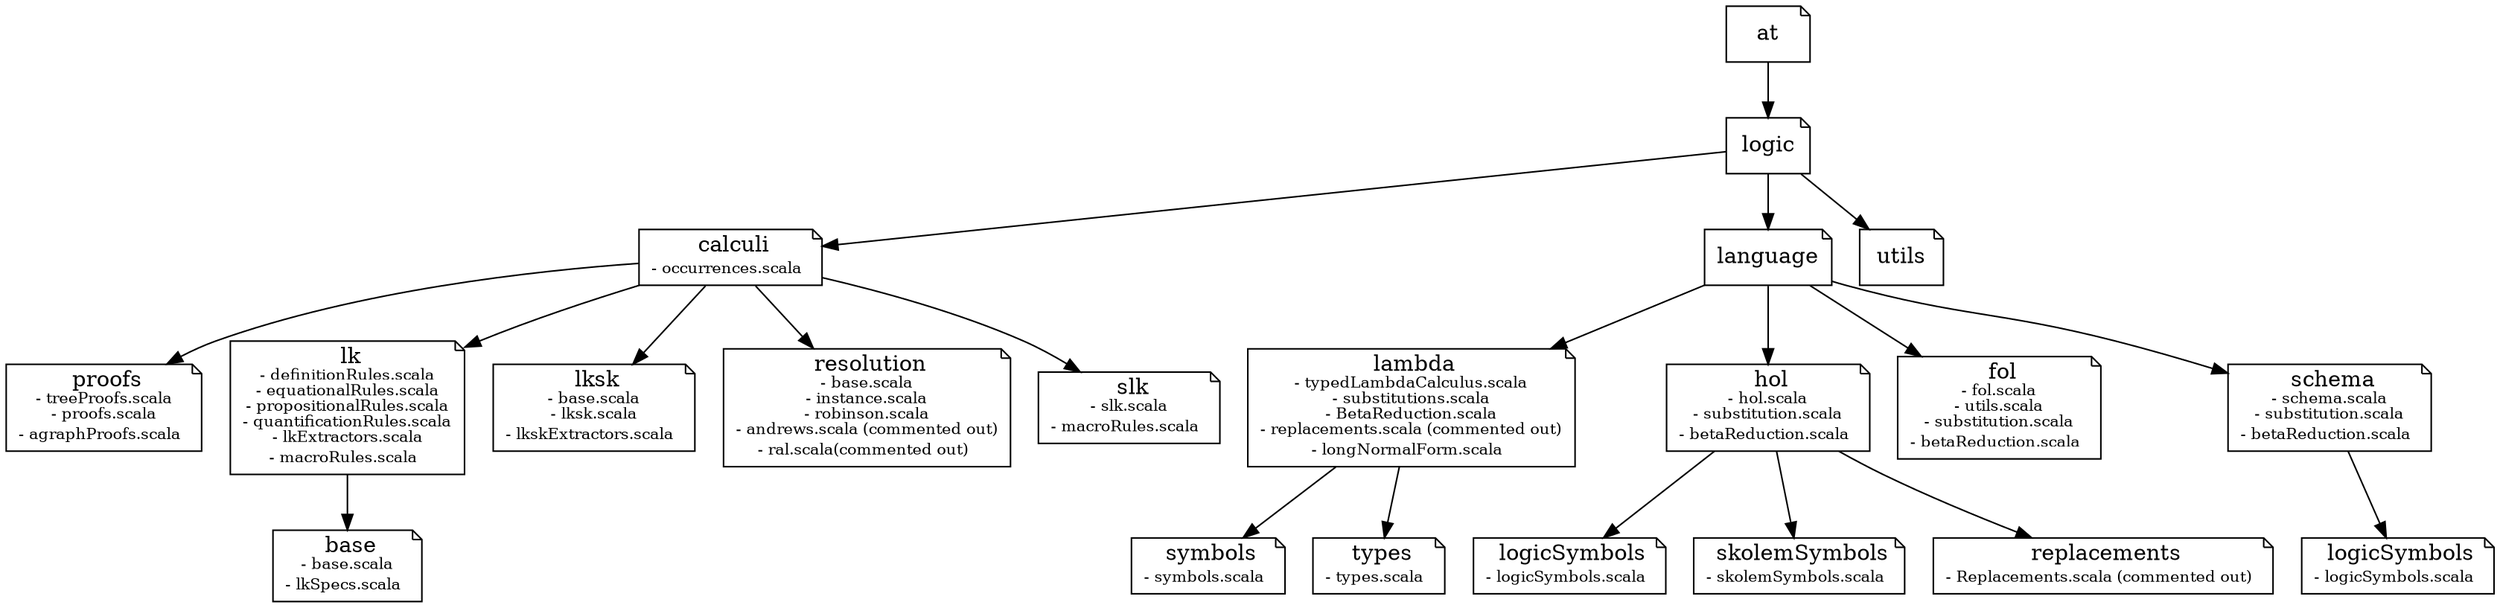 # Command: dot packages.gv -Tpng > packages.png

digraph G {
  node [shape=note];
  lambda [label=< lambda<br/><font point-size="10pt">- typedLambdaCalculus.scala<br/>- substitutions.scala<br/>- BetaReduction.scala<br/>- replacements.scala (commented out)<br/>- longNormalForm.scala</font> >]
  symbols [label=< symbols<br/><font point-size="10pt">- symbols.scala</font> >]
  types [label=< types<br/><font point-size="10pt">- types.scala</font> >]
  hol [label=< hol<br/><font point-size="10pt">- hol.scala<br/>- substitution.scala<br/>- betaReduction.scala</font> >]
  logicSymbols [label=< logicSymbols<br/><font point-size="10pt">- logicSymbols.scala</font> >]
  skolemSymbols [label=< skolemSymbols<br/><font point-size="10pt">- skolemSymbols.scala</font> >]
  replacements [label=< replacements<br/><font point-size="10pt">- Replacements.scala (commented out)</font> >]
  fol [label=< fol<br/><font point-size="10pt">- fol.scala<br/>- utils.scala<br/>- substitution.scala<br/>- betaReduction.scala</font> >]
  schema [label=< schema<br/><font point-size="10pt">- schema.scala<br/>- substitution.scala<br/>- betaReduction.scala</font> >]
  logicSymbols_schema [label=< logicSymbols<br/><font point-size="10pt">- logicSymbols.scala</font> >]
  calculi [label=< calculi<br/><font point-size="10pt">- occurrences.scala</font> >]
  proofs [label=< proofs<br/><font point-size="10pt">- treeProofs.scala<br/>- proofs.scala<br/>- agraphProofs.scala</font> >]
  lk [label=< lk<br/><font point-size="10pt">- definitionRules.scala<br/>- equationalRules.scala<br/>- propositionalRules.scala<br/>- quantificationRules.scala<br/>- lkExtractors.scala<br/>- macroRules.scala</font> >]
  base [label=< base<br/><font point-size="10pt">- base.scala<br/>- lkSpecs.scala</font> >]
  lksk [label=< lksk<br/><font point-size="10pt">- base.scala<br/>- lksk.scala<br/>- lkskExtractors.scala</font> >]
  resolution [label=< resolution<br/><font point-size="10pt">- base.scala<br/>- instance.scala<br/>- robinson.scala<br/>- andrews.scala (commented out)<br/>- ral.scala(commented out)</font> >]
  slk [label=< slk<br/><font point-size="10pt">- slk.scala<br/>- macroRules.scala</font> >]
  at -> logic -> language -> lambda -> symbols;
  lambda -> types;
  language -> hol;
  hol -> logicSymbols;
  hol -> skolemSymbols;
  hol -> replacements;
  language -> fol;
  language -> schema;
  schema -> logicSymbols_schema;
  logic -> utils;
  logic -> calculi;
  calculi -> proofs;
  calculi -> lk;
  lk -> base;
  calculi -> lksk;
  calculi -> resolution;
  calculi -> slk;
}
